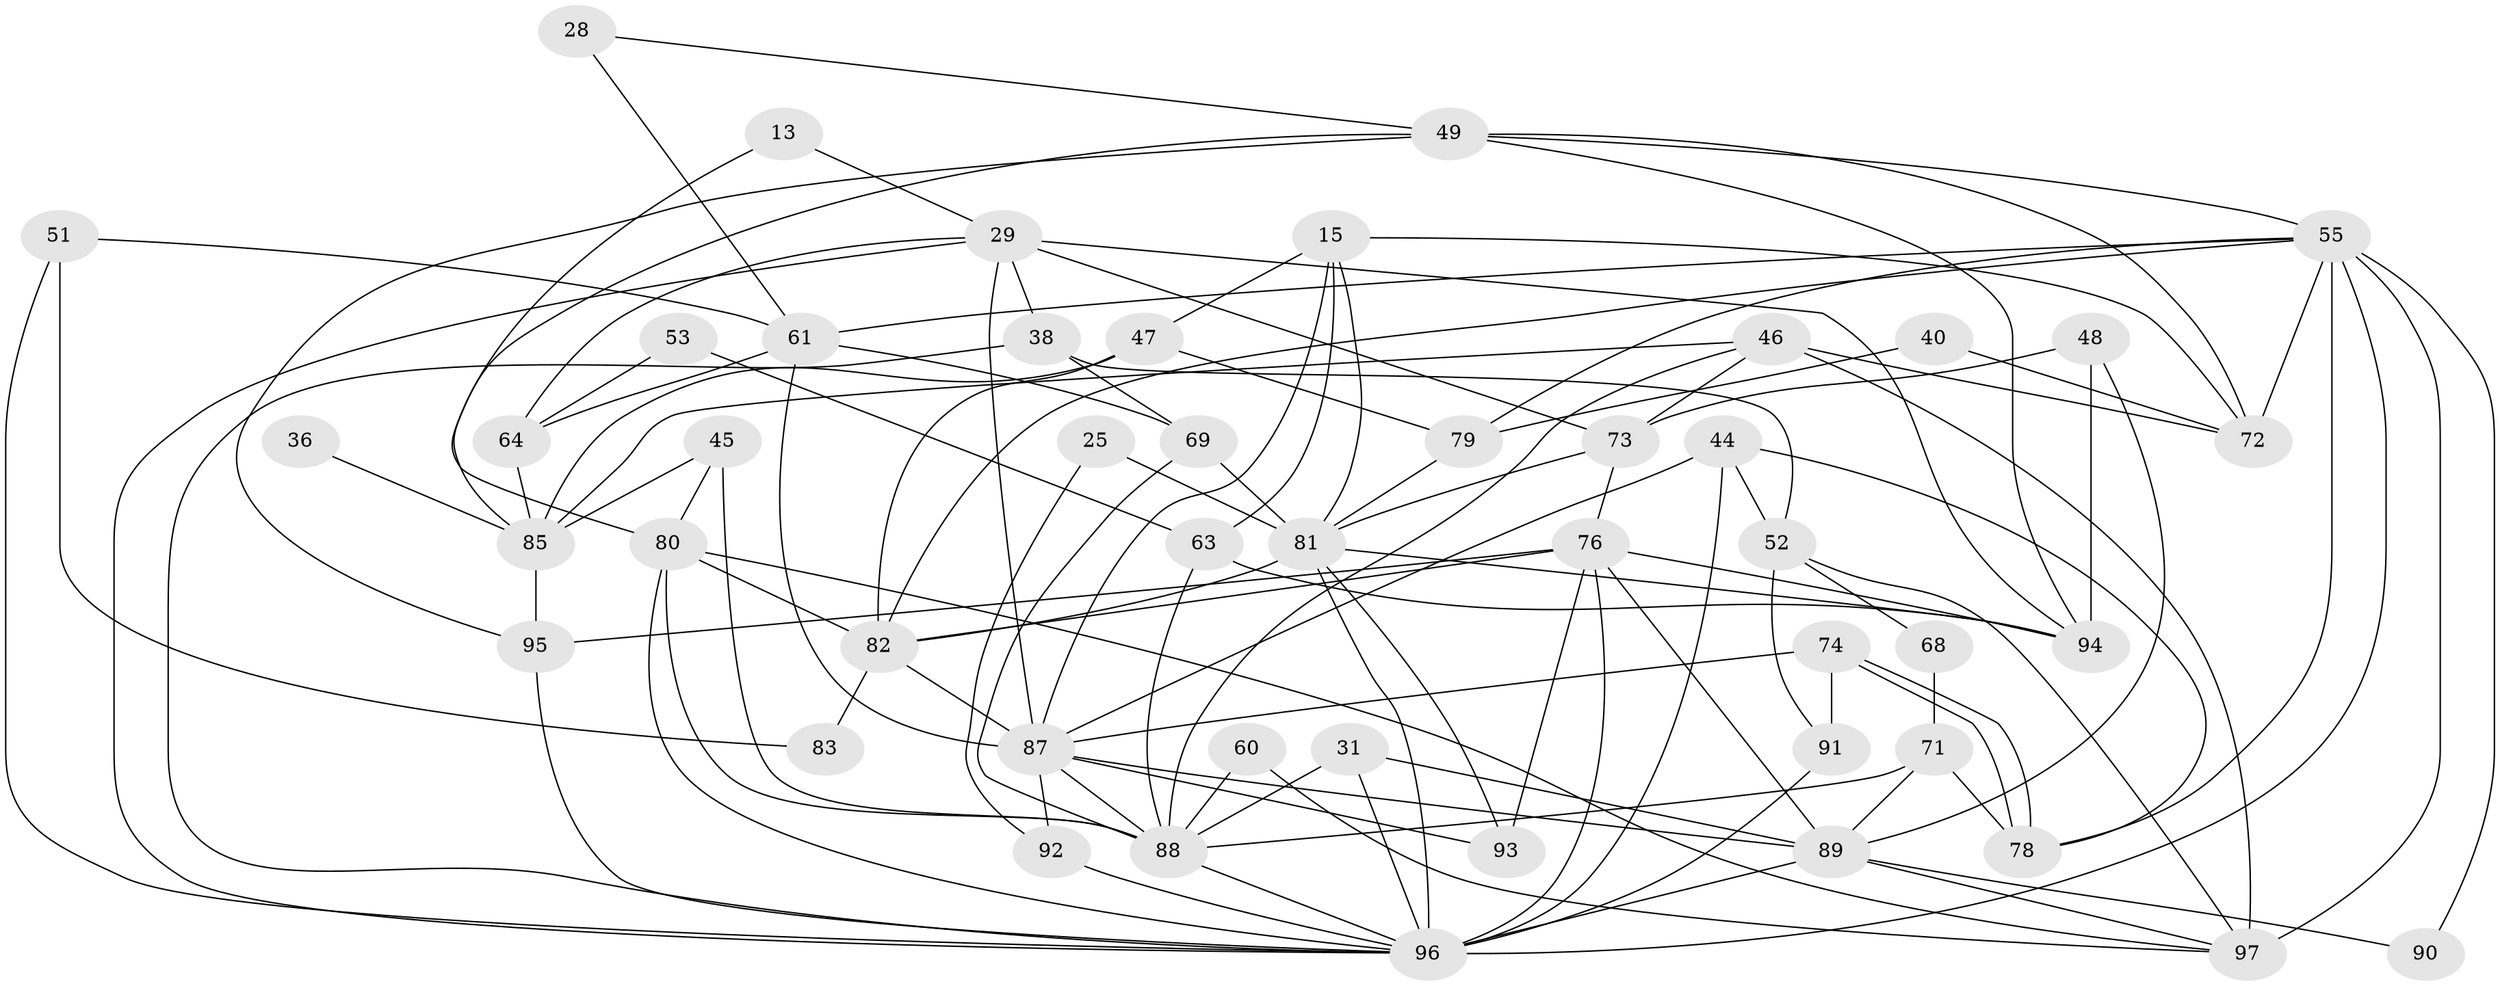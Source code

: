 // original degree distribution, {2: 0.17525773195876287, 3: 0.2268041237113402, 4: 0.29896907216494845, 5: 0.13402061855670103, 7: 0.061855670103092786, 6: 0.08247422680412371, 8: 0.010309278350515464, 9: 0.010309278350515464}
// Generated by graph-tools (version 1.1) at 2025/49/03/09/25 04:49:27]
// undirected, 48 vertices, 114 edges
graph export_dot {
graph [start="1"]
  node [color=gray90,style=filled];
  13;
  15;
  25;
  28;
  29 [super="+22"];
  31 [super="+26+23"];
  36;
  38;
  40;
  44 [super="+24+42+43"];
  45;
  46 [super="+33"];
  47;
  48;
  49 [super="+4"];
  51;
  52;
  53;
  55 [super="+37+50"];
  60;
  61;
  63;
  64;
  68;
  69;
  71;
  72;
  73 [super="+2"];
  74;
  76 [super="+56+59"];
  78;
  79;
  80 [super="+12+57"];
  81 [super="+14+65"];
  82 [super="+70+32"];
  83;
  85 [super="+54"];
  87 [super="+3+10"];
  88 [super="+7+86"];
  89 [super="+58"];
  90;
  91;
  92 [super="+20"];
  93 [super="+35"];
  94;
  95;
  96 [super="+67+84"];
  97 [super="+62"];
  13 -- 29;
  13 -- 80;
  15 -- 72;
  15 -- 63;
  15 -- 47;
  15 -- 81;
  15 -- 87;
  25 -- 81;
  25 -- 92;
  28 -- 49;
  28 -- 61;
  29 -- 64;
  29 -- 94 [weight=2];
  29 -- 87;
  29 -- 96;
  29 -- 38;
  29 -- 73;
  31 -- 88 [weight=2];
  31 -- 89;
  31 -- 96;
  36 -- 85 [weight=2];
  38 -- 69;
  38 -- 52;
  38 -- 96;
  40 -- 72;
  40 -- 79;
  44 -- 96 [weight=4];
  44 -- 78;
  44 -- 87 [weight=2];
  44 -- 52;
  45 -- 85 [weight=2];
  45 -- 88 [weight=3];
  45 -- 80;
  46 -- 72 [weight=2];
  46 -- 73;
  46 -- 97 [weight=2];
  46 -- 85;
  46 -- 88 [weight=2];
  47 -- 79;
  47 -- 85;
  47 -- 82;
  48 -- 94;
  48 -- 73;
  48 -- 89;
  49 -- 72 [weight=2];
  49 -- 95 [weight=2];
  49 -- 55;
  49 -- 94;
  49 -- 85;
  51 -- 61;
  51 -- 83;
  51 -- 96;
  52 -- 68;
  52 -- 91;
  52 -- 97;
  53 -- 63;
  53 -- 64;
  55 -- 90;
  55 -- 97 [weight=3];
  55 -- 61 [weight=2];
  55 -- 82;
  55 -- 72;
  55 -- 78;
  55 -- 79;
  55 -- 96 [weight=2];
  60 -- 88;
  60 -- 97;
  61 -- 69;
  61 -- 64;
  61 -- 87;
  63 -- 94;
  63 -- 88;
  64 -- 85;
  68 -- 71;
  69 -- 81;
  69 -- 88;
  71 -- 89;
  71 -- 78;
  71 -- 88;
  73 -- 76;
  73 -- 81;
  74 -- 87;
  74 -- 78;
  74 -- 78;
  74 -- 91;
  76 -- 93 [weight=2];
  76 -- 89 [weight=2];
  76 -- 94;
  76 -- 95;
  76 -- 82;
  76 -- 96;
  79 -- 81;
  80 -- 82;
  80 -- 97 [weight=2];
  80 -- 88 [weight=2];
  80 -- 96;
  81 -- 96;
  81 -- 94;
  81 -- 82 [weight=2];
  81 -- 93 [weight=2];
  82 -- 83;
  82 -- 87 [weight=2];
  85 -- 95;
  87 -- 93;
  87 -- 89;
  87 -- 88;
  87 -- 92;
  88 -- 96 [weight=3];
  89 -- 90;
  89 -- 96 [weight=3];
  89 -- 97;
  91 -- 96;
  92 -- 96 [weight=2];
  95 -- 96;
}
